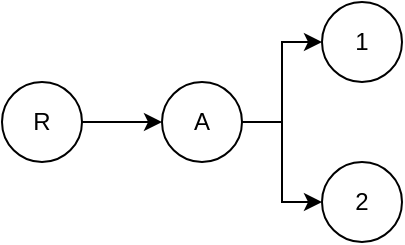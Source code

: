 <mxfile version="12.6.5" type="device"><diagram id="tSoaBuYWMCW9EJtEdPM8" name="Page-1"><mxGraphModel dx="1106" dy="1003" grid="1" gridSize="10" guides="1" tooltips="1" connect="1" arrows="1" fold="1" page="1" pageScale="1" pageWidth="827" pageHeight="1169" math="0" shadow="0"><root><mxCell id="0"/><mxCell id="1" parent="0"/><mxCell id="gYtt2GhgTyShlV9s6wXF-4" style="edgeStyle=orthogonalEdgeStyle;rounded=0;orthogonalLoop=1;jettySize=auto;html=1;exitX=1;exitY=0.5;exitDx=0;exitDy=0;entryX=0;entryY=0.5;entryDx=0;entryDy=0;" edge="1" parent="1" source="gYtt2GhgTyShlV9s6wXF-1" target="gYtt2GhgTyShlV9s6wXF-2"><mxGeometry relative="1" as="geometry"/></mxCell><mxCell id="gYtt2GhgTyShlV9s6wXF-5" style="edgeStyle=orthogonalEdgeStyle;rounded=0;orthogonalLoop=1;jettySize=auto;html=1;exitX=1;exitY=0.5;exitDx=0;exitDy=0;entryX=0;entryY=0.5;entryDx=0;entryDy=0;" edge="1" parent="1" source="gYtt2GhgTyShlV9s6wXF-1" target="gYtt2GhgTyShlV9s6wXF-3"><mxGeometry relative="1" as="geometry"/></mxCell><mxCell id="gYtt2GhgTyShlV9s6wXF-1" value="A" style="ellipse;whiteSpace=wrap;html=1;aspect=fixed;" vertex="1" parent="1"><mxGeometry x="160" y="160" width="40" height="40" as="geometry"/></mxCell><mxCell id="gYtt2GhgTyShlV9s6wXF-2" value="1" style="ellipse;whiteSpace=wrap;html=1;aspect=fixed;" vertex="1" parent="1"><mxGeometry x="240" y="120" width="40" height="40" as="geometry"/></mxCell><mxCell id="gYtt2GhgTyShlV9s6wXF-3" value="2" style="ellipse;whiteSpace=wrap;html=1;aspect=fixed;" vertex="1" parent="1"><mxGeometry x="240" y="200" width="40" height="40" as="geometry"/></mxCell><mxCell id="gYtt2GhgTyShlV9s6wXF-7" style="edgeStyle=orthogonalEdgeStyle;rounded=0;orthogonalLoop=1;jettySize=auto;html=1;exitX=1;exitY=0.5;exitDx=0;exitDy=0;entryX=0;entryY=0.5;entryDx=0;entryDy=0;" edge="1" parent="1" source="gYtt2GhgTyShlV9s6wXF-6" target="gYtt2GhgTyShlV9s6wXF-1"><mxGeometry relative="1" as="geometry"/></mxCell><mxCell id="gYtt2GhgTyShlV9s6wXF-6" value="R" style="ellipse;whiteSpace=wrap;html=1;aspect=fixed;" vertex="1" parent="1"><mxGeometry x="80" y="160" width="40" height="40" as="geometry"/></mxCell></root></mxGraphModel></diagram></mxfile>
